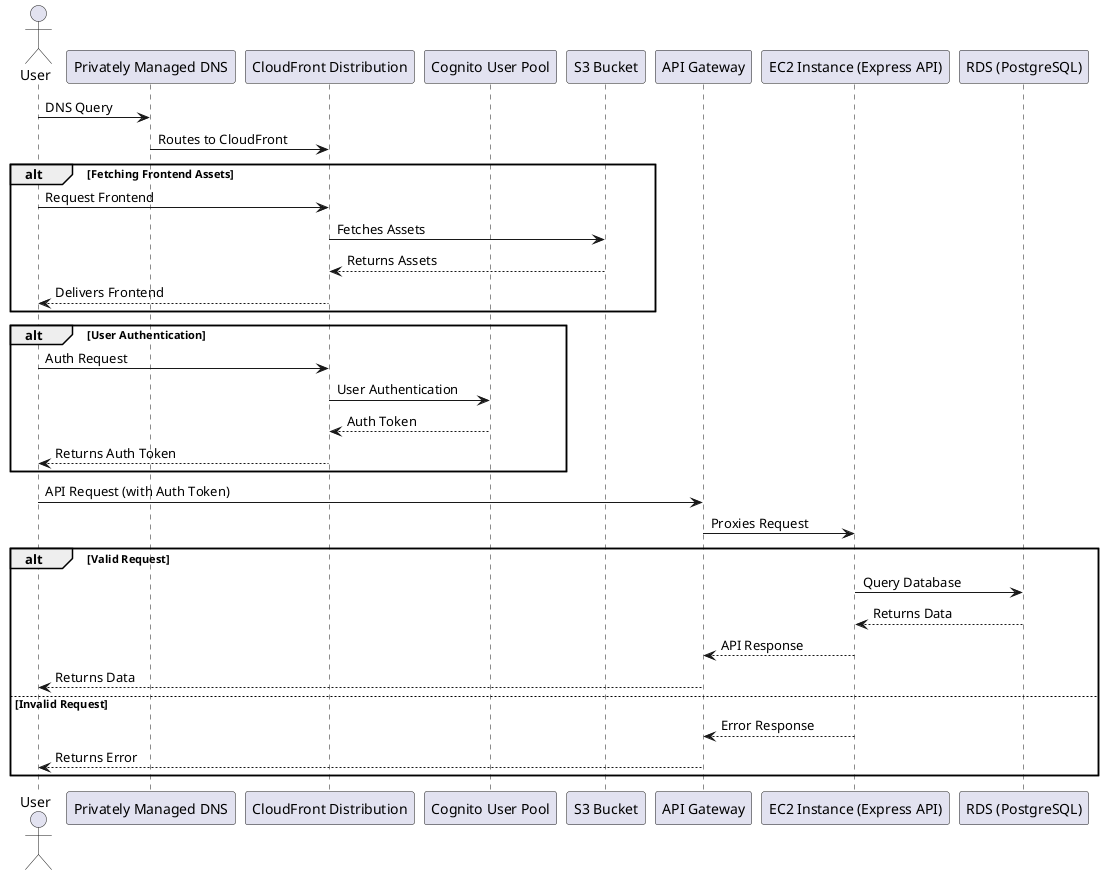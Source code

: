 @startuml Name
actor User

participant "Privately Managed DNS" as DNS
participant "CloudFront Distribution" as CF
participant "Cognito User Pool" as Cognito
participant "S3 Bucket" as S3
participant "API Gateway" as APIGW
participant "EC2 Instance (Express API)" as EC2
participant "RDS (PostgreSQL)" as RDS

User -> DNS : DNS Query
DNS -> CF : Routes to CloudFront

alt Fetching Frontend Assets
    User -> CF : Request Frontend
    CF -> S3 : Fetches Assets
    S3 --> CF : Returns Assets
    CF --> User : Delivers Frontend
end

alt User Authentication
    User -> CF : Auth Request
    CF -> Cognito : User Authentication
    Cognito --> CF : Auth Token
    CF --> User : Returns Auth Token
end

User -> APIGW : API Request (with Auth Token)
APIGW -> EC2 : Proxies Request

alt Valid Request
    EC2 -> RDS : Query Database
    RDS --> EC2 : Returns Data
    EC2 --> APIGW : API Response
    APIGW --> User : Returns Data
else Invalid Request
    EC2 --> APIGW : Error Response
    APIGW --> User : Returns Error
end

@enduml
